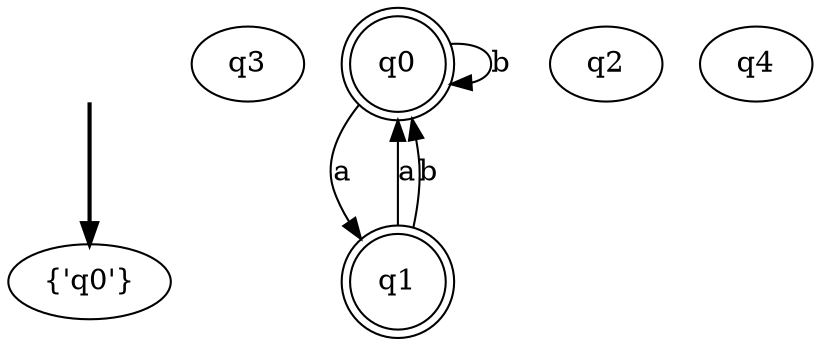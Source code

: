 digraph {
	fake [style=invisible]
	q3
	q0 [shape=doublecircle]
	q1 [shape=doublecircle]
	q2
	q4
	fake -> "{'q0'}" [style=bold]
	q0 -> q1 [label=a]
	q0 -> q0 [label=b]
	q1 -> q0 [label=a]
	q1 -> q0 [label=b]
}
